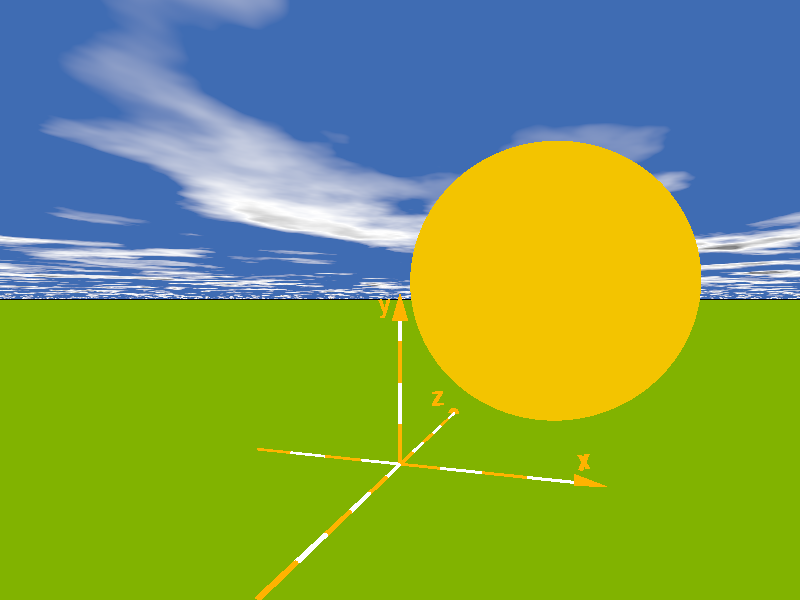 // PoV-Ray 3.6/3.7 Scene File "Minimal.pov"
// by Friedrich A. Lohmueller, March-2010 / Feb-2013
//-------------------------------------------
#version 3.6; // 3.7;
global_settings{assumed_gamma 1.0}
#default{ finish{ ambient 0.1 diffuse 0.9 }}
//------------------------------------------
#include "colors.inc"
#include "textures.inc"
#include "glass.inc"
#include "metals.inc"
#include "golds.inc"
#include "stones.inc"
#include "woods.inc"
#include "shapes.inc"
#include "shapes2.inc"
#include "functions.inc"
#include "math.inc"
#include "transforms.inc"
//------------------------------------------
// camera ----------------------------------

// original
camera{ location  <1.0 , 1.0 ,-3.0>
        look_at   <0.0 , 1.0 , 0.0>
        right x*image_width/image_height
        angle 75 }
        
// pontual   
light_source{ <8,8,-12> color White}

                         
/*

// direcional
light_source{ <8,8,-12>  color White
              parallel
              point_at<1,1,-3>
            } 

// spot                                    
light_source{ <8,8,-12> color White   
              spotlight
              point_at<1,1,-3>
              radius 20  // hotspot
              tightness 100
              falloff 60
              translate< 1.3, 3, 0>
            }
            
*/
        
// sun -------------------------------------

// sky -------------------------------------
plane{ <0,1,0>,1 hollow
       texture{
         pigment{ bozo turbulence 0.92
           color_map{
                 [0.00 rgb<0.05,0.15,0.45>]
                 [0.50 rgb<0.05,0.15,0.45>]
                 [0.70 rgb<1,1,1>        ]
                 [0.85 rgb<0.2,0.2,0.2>  ]
                 [1.00 rgb<0.5,0.5,0.5>  ]
                       } //
           scale<1,1,1.5>*2.5
           translate<0,0,0>
           } // end of pigment
         finish {ambient 1 diffuse 0}
        } // end of texture
       scale 10000}
// fog on the ground -----------------------
fog { fog_type   2
      distance   50
      color      rgb<1,1,1>*0.8
      fog_offset 0.1
      fog_alt    1.5
      turbulence 1.8
    } //
// ground ----------------------------------
plane{ <0,1,0>, 0
       texture{
          pigment{ color rgb<0.22,0.45,0>}
          normal { bumps 0.75 scale 0.015 }
          finish { phong 0.1 }
       } // end of texture
     } // end of plane
//------------------------------------------
//------------------------------------------
// objects in scene ------------------------
sphere{ <0,0,0>, 0.75
        texture{
          pigment{ color rgb<0.9,0.55,0>}
          finish {  }
        } // end of texture
        translate<0.85,1.1,0>
      } // end of sphere
//------------------------------------- end



//------------------------------ the Axes --------------------------------

//------------------------------------------------------------------------
#macro Axis_( AxisLen, Dark_Texture,Light_Texture)
 union{
    cylinder { <0,-AxisLen,0>,<0,AxisLen,0>,0.05
               texture{checker texture{Dark_Texture }
                               texture{Light_Texture}
                       translate<0.1,0,0.1>}
             }
    cone{<0,AxisLen,0>,0.2,<0,AxisLen+0.7,0>,0
          texture{Dark_Texture}
         }
     } // end of union
#end // of macro "Axis()"
//------------------------------------------------------------------------
#macro AxisXYZ( AxisLenX, AxisLenY, AxisLenZ, Tex_Dark, Tex_Light)
//--------------------- drawing of 3 Axes --------------------------------
#local Font_Name = "cyrvetic.ttf"
#declare Text_Rotate = < 5,-45,0>; //
union{
#if (AxisLenX != 0)
 object { Axis_(AxisLenX, Tex_Dark, Tex_Light)   rotate< 0,0,-90>}// x-Axis
 text   { ttf Font_Name,  "x",  0.15,  0  texture{Tex_Dark}
          rotate Text_Rotate scale 0.6 translate <AxisLenX+0.15,0.3,-0.05> no_shadow }
#end // of #if
#if (AxisLenY != 0)
 object { Axis_(AxisLenY, Tex_Dark, Tex_Light)   rotate< 0,0,  0>}// y-Axis
 text   { ttf Font_Name,  "y",  0.15,  0  texture{Tex_Dark}
          rotate <Text_Rotate.x,0,0> scale 0.6 translate <-0.55,AxisLenY+0.20,-0.05>
          rotate <0,Text_Rotate.y,0> no_shadow }
#end // of #if
#if (AxisLenZ != 0)
 object { Axis_(AxisLenZ, Tex_Dark, Tex_Light)   rotate<90,0,  0>}// z-Axis
 text   { ttf Font_Name,  "z",  0.15,  0  texture{Tex_Dark}
          rotate Text_Rotate scale 0.95 translate <-0.75,0.2,AxisLenZ+0.10> no_shadow }
#end // of #if
} // end of union
#end// of macro "AxisXYZ( ... )"
//-------------------------------------------------------------------------
//------------------------------------------------------------------------
#declare Texture_A_Dark  = texture {
                               pigment{ color rgb<1,0.45,0>}
                               finish { phong 1}
                           }
#declare Texture_A_Light = texture {
                              pigment{ color rgb<1,1,1>}
                              finish { phong 1}
                           }
object{ AxisXYZ( 4.0, 3.5, 6.0, Texture_A_Dark, Texture_A_Light) scale 0.25}
//-------------------------------------------------- end of coordinate axes


//--------------------------------------------------------------------------
//---------------------------- objects in scene ----------------------------
//--------------------------------------------------------------------------





